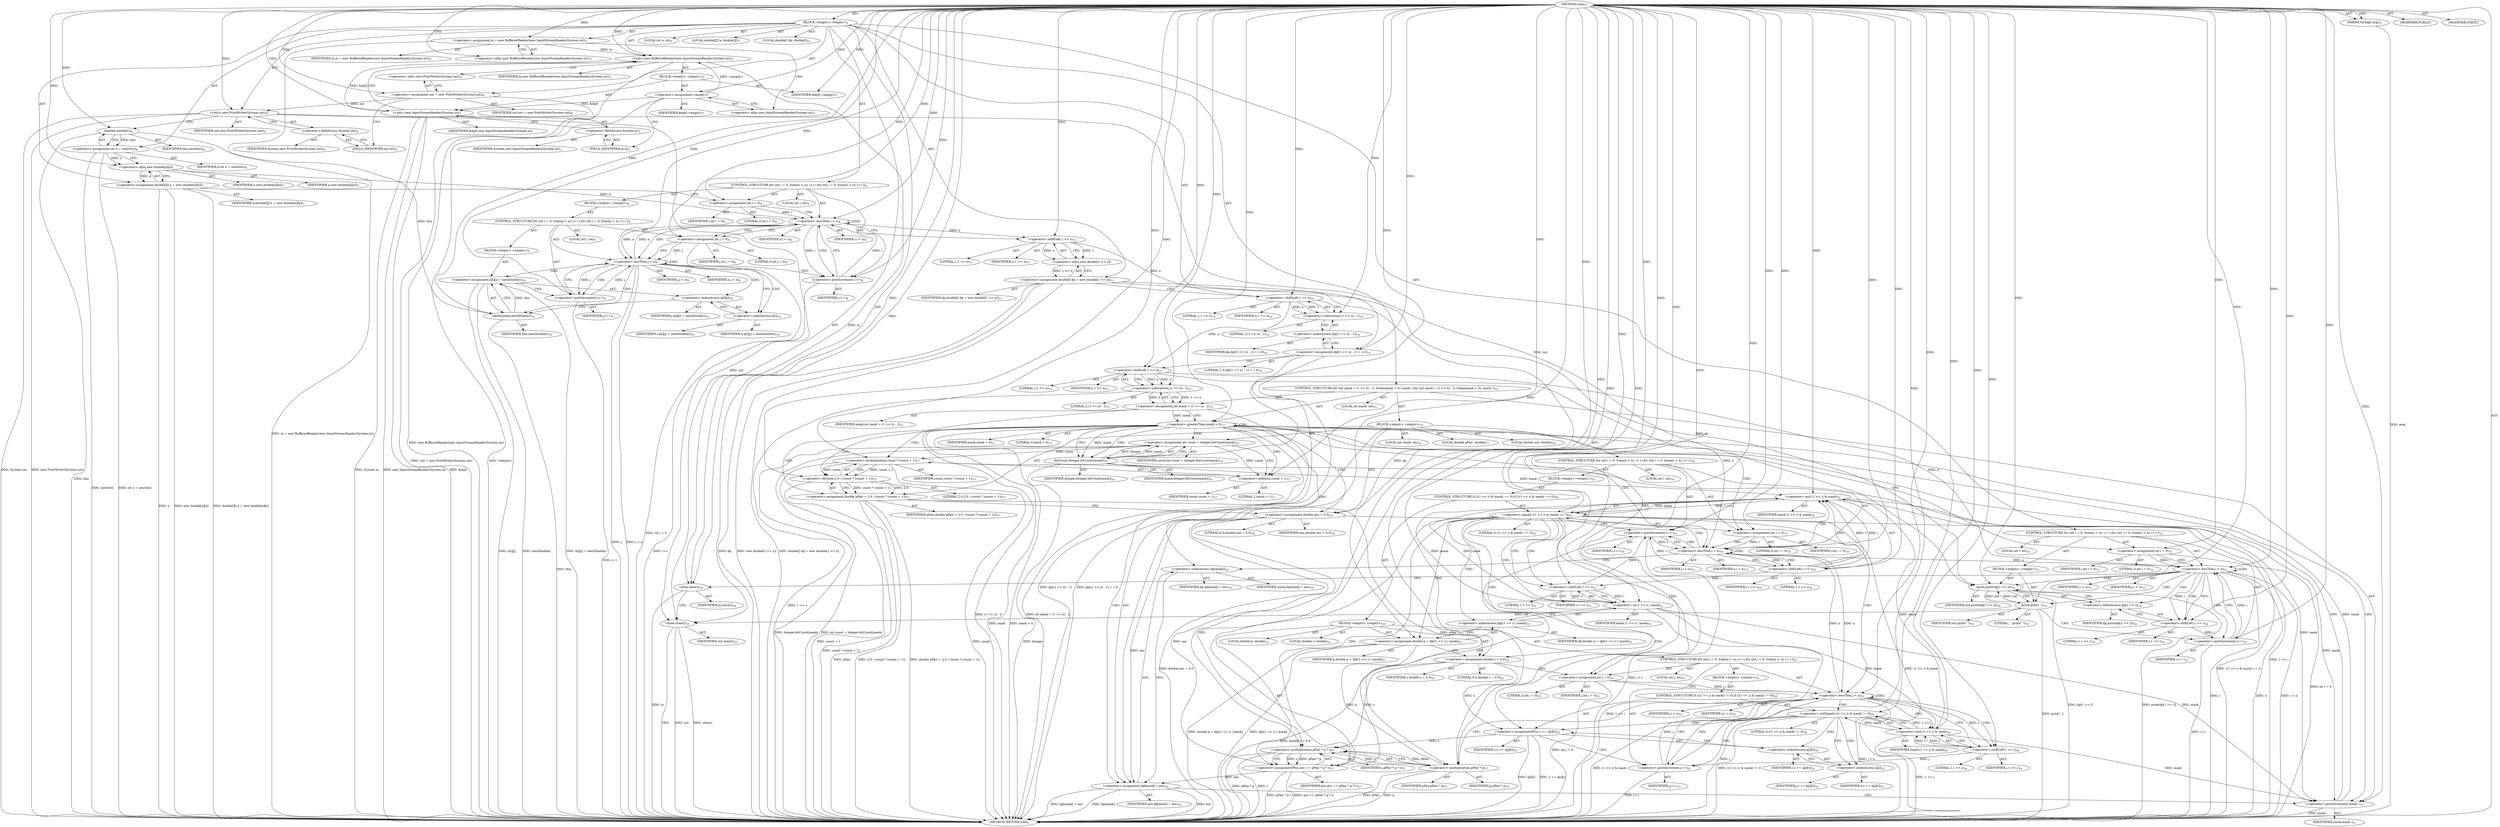 digraph "main" {  
"17" [label = <(METHOD,main)<SUB>1</SUB>> ]
"18" [label = <(PARAM,String[] args)<SUB>1</SUB>> ]
"19" [label = <(BLOCK,&lt;empty&gt;,&lt;empty&gt;)<SUB>1</SUB>> ]
"20" [label = <(&lt;operator&gt;.assignment,in = new BufferedReader(new InputStreamReader(System.in)))<SUB>3</SUB>> ]
"21" [label = <(IDENTIFIER,in,in = new BufferedReader(new InputStreamReader(System.in)))<SUB>3</SUB>> ]
"22" [label = <(&lt;operator&gt;.alloc,new BufferedReader(new InputStreamReader(System.in)))<SUB>3</SUB>> ]
"23" [label = <(&lt;init&gt;,new BufferedReader(new InputStreamReader(System.in)))<SUB>3</SUB>> ]
"24" [label = <(IDENTIFIER,in,new BufferedReader(new InputStreamReader(System.in)))<SUB>3</SUB>> ]
"25" [label = <(BLOCK,&lt;empty&gt;,&lt;empty&gt;)<SUB>3</SUB>> ]
"26" [label = <(&lt;operator&gt;.assignment,&lt;empty&gt;)> ]
"27" [label = <(IDENTIFIER,$obj0,&lt;empty&gt;)> ]
"28" [label = <(&lt;operator&gt;.alloc,new InputStreamReader(System.in))<SUB>3</SUB>> ]
"29" [label = <(&lt;init&gt;,new InputStreamReader(System.in))<SUB>3</SUB>> ]
"30" [label = <(IDENTIFIER,$obj0,new InputStreamReader(System.in))> ]
"31" [label = <(&lt;operator&gt;.fieldAccess,System.in)<SUB>3</SUB>> ]
"32" [label = <(IDENTIFIER,System,new InputStreamReader(System.in))<SUB>3</SUB>> ]
"33" [label = <(FIELD_IDENTIFIER,in,in)<SUB>3</SUB>> ]
"34" [label = <(IDENTIFIER,$obj0,&lt;empty&gt;)> ]
"35" [label = <(&lt;operator&gt;.assignment,out = new PrintWriter(System.out))<SUB>4</SUB>> ]
"36" [label = <(IDENTIFIER,out,out = new PrintWriter(System.out))<SUB>4</SUB>> ]
"37" [label = <(&lt;operator&gt;.alloc,new PrintWriter(System.out))<SUB>4</SUB>> ]
"38" [label = <(&lt;init&gt;,new PrintWriter(System.out))<SUB>4</SUB>> ]
"39" [label = <(IDENTIFIER,out,new PrintWriter(System.out))<SUB>4</SUB>> ]
"40" [label = <(&lt;operator&gt;.fieldAccess,System.out)<SUB>4</SUB>> ]
"41" [label = <(IDENTIFIER,System,new PrintWriter(System.out))<SUB>4</SUB>> ]
"42" [label = <(FIELD_IDENTIFIER,out,out)<SUB>4</SUB>> ]
"43" [label = <(LOCAL,int n: int)<SUB>6</SUB>> ]
"44" [label = <(&lt;operator&gt;.assignment,int n = nextInt())<SUB>6</SUB>> ]
"45" [label = <(IDENTIFIER,n,int n = nextInt())<SUB>6</SUB>> ]
"46" [label = <(nextInt,nextInt())<SUB>6</SUB>> ]
"47" [label = <(IDENTIFIER,this,nextInt())<SUB>6</SUB>> ]
"48" [label = <(LOCAL,double[][] a: double[][])<SUB>7</SUB>> ]
"49" [label = <(&lt;operator&gt;.assignment,double[][] a = new double[n][n])<SUB>7</SUB>> ]
"50" [label = <(IDENTIFIER,a,double[][] a = new double[n][n])<SUB>7</SUB>> ]
"51" [label = <(&lt;operator&gt;.alloc,new double[n][n])> ]
"52" [label = <(IDENTIFIER,n,new double[n][n])<SUB>7</SUB>> ]
"53" [label = <(IDENTIFIER,n,new double[n][n])<SUB>7</SUB>> ]
"54" [label = <(CONTROL_STRUCTURE,for (int i = 0; Some(i &lt; n); i++),for (int i = 0; Some(i &lt; n); i++))<SUB>8</SUB>> ]
"55" [label = <(LOCAL,int i: int)<SUB>8</SUB>> ]
"56" [label = <(&lt;operator&gt;.assignment,int i = 0)<SUB>8</SUB>> ]
"57" [label = <(IDENTIFIER,i,int i = 0)<SUB>8</SUB>> ]
"58" [label = <(LITERAL,0,int i = 0)<SUB>8</SUB>> ]
"59" [label = <(&lt;operator&gt;.lessThan,i &lt; n)<SUB>8</SUB>> ]
"60" [label = <(IDENTIFIER,i,i &lt; n)<SUB>8</SUB>> ]
"61" [label = <(IDENTIFIER,n,i &lt; n)<SUB>8</SUB>> ]
"62" [label = <(&lt;operator&gt;.postIncrement,i++)<SUB>8</SUB>> ]
"63" [label = <(IDENTIFIER,i,i++)<SUB>8</SUB>> ]
"64" [label = <(BLOCK,&lt;empty&gt;,&lt;empty&gt;)<SUB>8</SUB>> ]
"65" [label = <(CONTROL_STRUCTURE,for (int j = 0; Some(j &lt; n); j++),for (int j = 0; Some(j &lt; n); j++))<SUB>9</SUB>> ]
"66" [label = <(LOCAL,int j: int)<SUB>9</SUB>> ]
"67" [label = <(&lt;operator&gt;.assignment,int j = 0)<SUB>9</SUB>> ]
"68" [label = <(IDENTIFIER,j,int j = 0)<SUB>9</SUB>> ]
"69" [label = <(LITERAL,0,int j = 0)<SUB>9</SUB>> ]
"70" [label = <(&lt;operator&gt;.lessThan,j &lt; n)<SUB>9</SUB>> ]
"71" [label = <(IDENTIFIER,j,j &lt; n)<SUB>9</SUB>> ]
"72" [label = <(IDENTIFIER,n,j &lt; n)<SUB>9</SUB>> ]
"73" [label = <(&lt;operator&gt;.postIncrement,j++)<SUB>9</SUB>> ]
"74" [label = <(IDENTIFIER,j,j++)<SUB>9</SUB>> ]
"75" [label = <(BLOCK,&lt;empty&gt;,&lt;empty&gt;)<SUB>9</SUB>> ]
"76" [label = <(&lt;operator&gt;.assignment,a[i][j] = nextDouble())<SUB>10</SUB>> ]
"77" [label = <(&lt;operator&gt;.indexAccess,a[i][j])<SUB>10</SUB>> ]
"78" [label = <(&lt;operator&gt;.indexAccess,a[i])<SUB>10</SUB>> ]
"79" [label = <(IDENTIFIER,a,a[i][j] = nextDouble())<SUB>10</SUB>> ]
"80" [label = <(IDENTIFIER,i,a[i][j] = nextDouble())<SUB>10</SUB>> ]
"81" [label = <(IDENTIFIER,j,a[i][j] = nextDouble())<SUB>10</SUB>> ]
"82" [label = <(nextDouble,nextDouble())<SUB>10</SUB>> ]
"83" [label = <(IDENTIFIER,this,nextDouble())<SUB>10</SUB>> ]
"84" [label = <(LOCAL,double[] dp: double[])<SUB>13</SUB>> ]
"85" [label = <(&lt;operator&gt;.assignment,double[] dp = new double[1 &lt;&lt; n])<SUB>13</SUB>> ]
"86" [label = <(IDENTIFIER,dp,double[] dp = new double[1 &lt;&lt; n])<SUB>13</SUB>> ]
"87" [label = <(&lt;operator&gt;.alloc,new double[1 &lt;&lt; n])> ]
"88" [label = <(&lt;operator&gt;.shiftLeft,1 &lt;&lt; n)<SUB>13</SUB>> ]
"89" [label = <(LITERAL,1,1 &lt;&lt; n)<SUB>13</SUB>> ]
"90" [label = <(IDENTIFIER,n,1 &lt;&lt; n)<SUB>13</SUB>> ]
"91" [label = <(&lt;operator&gt;.assignment,dp[(1 &lt;&lt; n) - 1] = 1.0)<SUB>14</SUB>> ]
"92" [label = <(&lt;operator&gt;.indexAccess,dp[(1 &lt;&lt; n) - 1])<SUB>14</SUB>> ]
"93" [label = <(IDENTIFIER,dp,dp[(1 &lt;&lt; n) - 1] = 1.0)<SUB>14</SUB>> ]
"94" [label = <(&lt;operator&gt;.subtraction,(1 &lt;&lt; n) - 1)<SUB>14</SUB>> ]
"95" [label = <(&lt;operator&gt;.shiftLeft,1 &lt;&lt; n)<SUB>14</SUB>> ]
"96" [label = <(LITERAL,1,1 &lt;&lt; n)<SUB>14</SUB>> ]
"97" [label = <(IDENTIFIER,n,1 &lt;&lt; n)<SUB>14</SUB>> ]
"98" [label = <(LITERAL,1,(1 &lt;&lt; n) - 1)<SUB>14</SUB>> ]
"99" [label = <(LITERAL,1.0,dp[(1 &lt;&lt; n) - 1] = 1.0)<SUB>14</SUB>> ]
"100" [label = <(CONTROL_STRUCTURE,for (int mask = (1 &lt;&lt; n) - 2; Some(mask &gt; 0); mask--),for (int mask = (1 &lt;&lt; n) - 2; Some(mask &gt; 0); mask--))<SUB>15</SUB>> ]
"101" [label = <(LOCAL,int mask: int)<SUB>15</SUB>> ]
"102" [label = <(&lt;operator&gt;.assignment,int mask = (1 &lt;&lt; n) - 2)<SUB>15</SUB>> ]
"103" [label = <(IDENTIFIER,mask,int mask = (1 &lt;&lt; n) - 2)<SUB>15</SUB>> ]
"104" [label = <(&lt;operator&gt;.subtraction,(1 &lt;&lt; n) - 2)<SUB>15</SUB>> ]
"105" [label = <(&lt;operator&gt;.shiftLeft,1 &lt;&lt; n)<SUB>15</SUB>> ]
"106" [label = <(LITERAL,1,1 &lt;&lt; n)<SUB>15</SUB>> ]
"107" [label = <(IDENTIFIER,n,1 &lt;&lt; n)<SUB>15</SUB>> ]
"108" [label = <(LITERAL,2,(1 &lt;&lt; n) - 2)<SUB>15</SUB>> ]
"109" [label = <(&lt;operator&gt;.greaterThan,mask &gt; 0)<SUB>15</SUB>> ]
"110" [label = <(IDENTIFIER,mask,mask &gt; 0)<SUB>15</SUB>> ]
"111" [label = <(LITERAL,0,mask &gt; 0)<SUB>15</SUB>> ]
"112" [label = <(&lt;operator&gt;.postDecrement,mask--)<SUB>15</SUB>> ]
"113" [label = <(IDENTIFIER,mask,mask--)<SUB>15</SUB>> ]
"114" [label = <(BLOCK,&lt;empty&gt;,&lt;empty&gt;)<SUB>15</SUB>> ]
"115" [label = <(LOCAL,int count: int)<SUB>16</SUB>> ]
"116" [label = <(&lt;operator&gt;.assignment,int count = Integer.bitCount(mask))<SUB>16</SUB>> ]
"117" [label = <(IDENTIFIER,count,int count = Integer.bitCount(mask))<SUB>16</SUB>> ]
"118" [label = <(bitCount,Integer.bitCount(mask))<SUB>16</SUB>> ]
"119" [label = <(IDENTIFIER,Integer,Integer.bitCount(mask))<SUB>16</SUB>> ]
"120" [label = <(IDENTIFIER,mask,Integer.bitCount(mask))<SUB>16</SUB>> ]
"121" [label = <(LOCAL,double pPair: double)<SUB>17</SUB>> ]
"122" [label = <(&lt;operator&gt;.assignment,double pPair = 2.0 / (count * (count + 1)))<SUB>17</SUB>> ]
"123" [label = <(IDENTIFIER,pPair,double pPair = 2.0 / (count * (count + 1)))<SUB>17</SUB>> ]
"124" [label = <(&lt;operator&gt;.division,2.0 / (count * (count + 1)))<SUB>17</SUB>> ]
"125" [label = <(LITERAL,2.0,2.0 / (count * (count + 1)))<SUB>17</SUB>> ]
"126" [label = <(&lt;operator&gt;.multiplication,count * (count + 1))<SUB>17</SUB>> ]
"127" [label = <(IDENTIFIER,count,count * (count + 1))<SUB>17</SUB>> ]
"128" [label = <(&lt;operator&gt;.addition,count + 1)<SUB>17</SUB>> ]
"129" [label = <(IDENTIFIER,count,count + 1)<SUB>17</SUB>> ]
"130" [label = <(LITERAL,1,count + 1)<SUB>17</SUB>> ]
"131" [label = <(LOCAL,double ans: double)<SUB>18</SUB>> ]
"132" [label = <(&lt;operator&gt;.assignment,double ans = 0.0)<SUB>18</SUB>> ]
"133" [label = <(IDENTIFIER,ans,double ans = 0.0)<SUB>18</SUB>> ]
"134" [label = <(LITERAL,0.0,double ans = 0.0)<SUB>18</SUB>> ]
"135" [label = <(CONTROL_STRUCTURE,for (int i = 0; Some(i &lt; n); i++),for (int i = 0; Some(i &lt; n); i++))<SUB>19</SUB>> ]
"136" [label = <(LOCAL,int i: int)<SUB>19</SUB>> ]
"137" [label = <(&lt;operator&gt;.assignment,int i = 0)<SUB>19</SUB>> ]
"138" [label = <(IDENTIFIER,i,int i = 0)<SUB>19</SUB>> ]
"139" [label = <(LITERAL,0,int i = 0)<SUB>19</SUB>> ]
"140" [label = <(&lt;operator&gt;.lessThan,i &lt; n)<SUB>19</SUB>> ]
"141" [label = <(IDENTIFIER,i,i &lt; n)<SUB>19</SUB>> ]
"142" [label = <(IDENTIFIER,n,i &lt; n)<SUB>19</SUB>> ]
"143" [label = <(&lt;operator&gt;.postIncrement,i++)<SUB>19</SUB>> ]
"144" [label = <(IDENTIFIER,i,i++)<SUB>19</SUB>> ]
"145" [label = <(BLOCK,&lt;empty&gt;,&lt;empty&gt;)<SUB>19</SUB>> ]
"146" [label = <(CONTROL_STRUCTURE,if (((1 &lt;&lt; i) &amp; mask) == 0),if (((1 &lt;&lt; i) &amp; mask) == 0))<SUB>20</SUB>> ]
"147" [label = <(&lt;operator&gt;.equals,((1 &lt;&lt; i) &amp; mask) == 0)<SUB>20</SUB>> ]
"148" [label = <(&lt;operator&gt;.and,(1 &lt;&lt; i) &amp; mask)<SUB>20</SUB>> ]
"149" [label = <(&lt;operator&gt;.shiftLeft,1 &lt;&lt; i)<SUB>20</SUB>> ]
"150" [label = <(LITERAL,1,1 &lt;&lt; i)<SUB>20</SUB>> ]
"151" [label = <(IDENTIFIER,i,1 &lt;&lt; i)<SUB>20</SUB>> ]
"152" [label = <(IDENTIFIER,mask,(1 &lt;&lt; i) &amp; mask)<SUB>20</SUB>> ]
"153" [label = <(LITERAL,0,((1 &lt;&lt; i) &amp; mask) == 0)<SUB>20</SUB>> ]
"154" [label = <(BLOCK,&lt;empty&gt;,&lt;empty&gt;)<SUB>20</SUB>> ]
"155" [label = <(LOCAL,double p: double)<SUB>21</SUB>> ]
"156" [label = <(&lt;operator&gt;.assignment,double p = dp[(1 &lt;&lt; i) | mask])<SUB>21</SUB>> ]
"157" [label = <(IDENTIFIER,p,double p = dp[(1 &lt;&lt; i) | mask])<SUB>21</SUB>> ]
"158" [label = <(&lt;operator&gt;.indexAccess,dp[(1 &lt;&lt; i) | mask])<SUB>21</SUB>> ]
"159" [label = <(IDENTIFIER,dp,double p = dp[(1 &lt;&lt; i) | mask])<SUB>21</SUB>> ]
"160" [label = <(&lt;operator&gt;.or,(1 &lt;&lt; i) | mask)<SUB>21</SUB>> ]
"161" [label = <(&lt;operator&gt;.shiftLeft,1 &lt;&lt; i)<SUB>21</SUB>> ]
"162" [label = <(LITERAL,1,1 &lt;&lt; i)<SUB>21</SUB>> ]
"163" [label = <(IDENTIFIER,i,1 &lt;&lt; i)<SUB>21</SUB>> ]
"164" [label = <(IDENTIFIER,mask,(1 &lt;&lt; i) | mask)<SUB>21</SUB>> ]
"165" [label = <(LOCAL,double s: double)<SUB>22</SUB>> ]
"166" [label = <(&lt;operator&gt;.assignment,double s = 0.0)<SUB>22</SUB>> ]
"167" [label = <(IDENTIFIER,s,double s = 0.0)<SUB>22</SUB>> ]
"168" [label = <(LITERAL,0.0,double s = 0.0)<SUB>22</SUB>> ]
"169" [label = <(CONTROL_STRUCTURE,for (int j = 0; Some(j &lt; n); j++),for (int j = 0; Some(j &lt; n); j++))<SUB>23</SUB>> ]
"170" [label = <(LOCAL,int j: int)<SUB>23</SUB>> ]
"171" [label = <(&lt;operator&gt;.assignment,int j = 0)<SUB>23</SUB>> ]
"172" [label = <(IDENTIFIER,j,int j = 0)<SUB>23</SUB>> ]
"173" [label = <(LITERAL,0,int j = 0)<SUB>23</SUB>> ]
"174" [label = <(&lt;operator&gt;.lessThan,j &lt; n)<SUB>23</SUB>> ]
"175" [label = <(IDENTIFIER,j,j &lt; n)<SUB>23</SUB>> ]
"176" [label = <(IDENTIFIER,n,j &lt; n)<SUB>23</SUB>> ]
"177" [label = <(&lt;operator&gt;.postIncrement,j++)<SUB>23</SUB>> ]
"178" [label = <(IDENTIFIER,j,j++)<SUB>23</SUB>> ]
"179" [label = <(BLOCK,&lt;empty&gt;,&lt;empty&gt;)<SUB>23</SUB>> ]
"180" [label = <(CONTROL_STRUCTURE,if (((1 &lt;&lt; j) &amp; mask) != 0),if (((1 &lt;&lt; j) &amp; mask) != 0))<SUB>24</SUB>> ]
"181" [label = <(&lt;operator&gt;.notEquals,((1 &lt;&lt; j) &amp; mask) != 0)<SUB>24</SUB>> ]
"182" [label = <(&lt;operator&gt;.and,(1 &lt;&lt; j) &amp; mask)<SUB>24</SUB>> ]
"183" [label = <(&lt;operator&gt;.shiftLeft,1 &lt;&lt; j)<SUB>24</SUB>> ]
"184" [label = <(LITERAL,1,1 &lt;&lt; j)<SUB>24</SUB>> ]
"185" [label = <(IDENTIFIER,j,1 &lt;&lt; j)<SUB>24</SUB>> ]
"186" [label = <(IDENTIFIER,mask,(1 &lt;&lt; j) &amp; mask)<SUB>24</SUB>> ]
"187" [label = <(LITERAL,0,((1 &lt;&lt; j) &amp; mask) != 0)<SUB>24</SUB>> ]
"188" [label = <(&lt;operator&gt;.assignmentPlus,s += a[j][i])<SUB>25</SUB>> ]
"189" [label = <(IDENTIFIER,s,s += a[j][i])<SUB>25</SUB>> ]
"190" [label = <(&lt;operator&gt;.indexAccess,a[j][i])<SUB>25</SUB>> ]
"191" [label = <(&lt;operator&gt;.indexAccess,a[j])<SUB>25</SUB>> ]
"192" [label = <(IDENTIFIER,a,s += a[j][i])<SUB>25</SUB>> ]
"193" [label = <(IDENTIFIER,j,s += a[j][i])<SUB>25</SUB>> ]
"194" [label = <(IDENTIFIER,i,s += a[j][i])<SUB>25</SUB>> ]
"195" [label = <(&lt;operator&gt;.assignmentPlus,ans += pPair * p * s)<SUB>27</SUB>> ]
"196" [label = <(IDENTIFIER,ans,ans += pPair * p * s)<SUB>27</SUB>> ]
"197" [label = <(&lt;operator&gt;.multiplication,pPair * p * s)<SUB>27</SUB>> ]
"198" [label = <(&lt;operator&gt;.multiplication,pPair * p)<SUB>27</SUB>> ]
"199" [label = <(IDENTIFIER,pPair,pPair * p)<SUB>27</SUB>> ]
"200" [label = <(IDENTIFIER,p,pPair * p)<SUB>27</SUB>> ]
"201" [label = <(IDENTIFIER,s,pPair * p * s)<SUB>27</SUB>> ]
"202" [label = <(&lt;operator&gt;.assignment,dp[mask] = ans)<SUB>30</SUB>> ]
"203" [label = <(&lt;operator&gt;.indexAccess,dp[mask])<SUB>30</SUB>> ]
"204" [label = <(IDENTIFIER,dp,dp[mask] = ans)<SUB>30</SUB>> ]
"205" [label = <(IDENTIFIER,mask,dp[mask] = ans)<SUB>30</SUB>> ]
"206" [label = <(IDENTIFIER,ans,dp[mask] = ans)<SUB>30</SUB>> ]
"207" [label = <(CONTROL_STRUCTURE,for (int i = 0; Some(i &lt; n); i++),for (int i = 0; Some(i &lt; n); i++))<SUB>33</SUB>> ]
"208" [label = <(LOCAL,int i: int)<SUB>33</SUB>> ]
"209" [label = <(&lt;operator&gt;.assignment,int i = 0)<SUB>33</SUB>> ]
"210" [label = <(IDENTIFIER,i,int i = 0)<SUB>33</SUB>> ]
"211" [label = <(LITERAL,0,int i = 0)<SUB>33</SUB>> ]
"212" [label = <(&lt;operator&gt;.lessThan,i &lt; n)<SUB>33</SUB>> ]
"213" [label = <(IDENTIFIER,i,i &lt; n)<SUB>33</SUB>> ]
"214" [label = <(IDENTIFIER,n,i &lt; n)<SUB>33</SUB>> ]
"215" [label = <(&lt;operator&gt;.postIncrement,i++)<SUB>33</SUB>> ]
"216" [label = <(IDENTIFIER,i,i++)<SUB>33</SUB>> ]
"217" [label = <(BLOCK,&lt;empty&gt;,&lt;empty&gt;)<SUB>33</SUB>> ]
"218" [label = <(print,print(dp[1 &lt;&lt; i]))<SUB>34</SUB>> ]
"219" [label = <(IDENTIFIER,out,print(dp[1 &lt;&lt; i]))<SUB>34</SUB>> ]
"220" [label = <(&lt;operator&gt;.indexAccess,dp[1 &lt;&lt; i])<SUB>34</SUB>> ]
"221" [label = <(IDENTIFIER,dp,print(dp[1 &lt;&lt; i]))<SUB>34</SUB>> ]
"222" [label = <(&lt;operator&gt;.shiftLeft,1 &lt;&lt; i)<SUB>34</SUB>> ]
"223" [label = <(LITERAL,1,1 &lt;&lt; i)<SUB>34</SUB>> ]
"224" [label = <(IDENTIFIER,i,1 &lt;&lt; i)<SUB>34</SUB>> ]
"225" [label = <(print,print(' '))<SUB>35</SUB>> ]
"226" [label = <(IDENTIFIER,out,print(' '))<SUB>35</SUB>> ]
"227" [label = <(LITERAL,' ',print(' '))<SUB>35</SUB>> ]
"228" [label = <(close,close())<SUB>38</SUB>> ]
"229" [label = <(IDENTIFIER,in,close())<SUB>38</SUB>> ]
"230" [label = <(close,close())<SUB>39</SUB>> ]
"231" [label = <(IDENTIFIER,out,close())<SUB>39</SUB>> ]
"232" [label = <(MODIFIER,PUBLIC)> ]
"233" [label = <(MODIFIER,STATIC)> ]
"234" [label = <(METHOD_RETURN,void)<SUB>1</SUB>> ]
  "17" -> "18"  [ label = "AST: "] 
  "17" -> "19"  [ label = "AST: "] 
  "17" -> "232"  [ label = "AST: "] 
  "17" -> "233"  [ label = "AST: "] 
  "17" -> "234"  [ label = "AST: "] 
  "19" -> "20"  [ label = "AST: "] 
  "19" -> "23"  [ label = "AST: "] 
  "19" -> "35"  [ label = "AST: "] 
  "19" -> "38"  [ label = "AST: "] 
  "19" -> "43"  [ label = "AST: "] 
  "19" -> "44"  [ label = "AST: "] 
  "19" -> "48"  [ label = "AST: "] 
  "19" -> "49"  [ label = "AST: "] 
  "19" -> "54"  [ label = "AST: "] 
  "19" -> "84"  [ label = "AST: "] 
  "19" -> "85"  [ label = "AST: "] 
  "19" -> "91"  [ label = "AST: "] 
  "19" -> "100"  [ label = "AST: "] 
  "19" -> "207"  [ label = "AST: "] 
  "19" -> "228"  [ label = "AST: "] 
  "19" -> "230"  [ label = "AST: "] 
  "20" -> "21"  [ label = "AST: "] 
  "20" -> "22"  [ label = "AST: "] 
  "23" -> "24"  [ label = "AST: "] 
  "23" -> "25"  [ label = "AST: "] 
  "25" -> "26"  [ label = "AST: "] 
  "25" -> "29"  [ label = "AST: "] 
  "25" -> "34"  [ label = "AST: "] 
  "26" -> "27"  [ label = "AST: "] 
  "26" -> "28"  [ label = "AST: "] 
  "29" -> "30"  [ label = "AST: "] 
  "29" -> "31"  [ label = "AST: "] 
  "31" -> "32"  [ label = "AST: "] 
  "31" -> "33"  [ label = "AST: "] 
  "35" -> "36"  [ label = "AST: "] 
  "35" -> "37"  [ label = "AST: "] 
  "38" -> "39"  [ label = "AST: "] 
  "38" -> "40"  [ label = "AST: "] 
  "40" -> "41"  [ label = "AST: "] 
  "40" -> "42"  [ label = "AST: "] 
  "44" -> "45"  [ label = "AST: "] 
  "44" -> "46"  [ label = "AST: "] 
  "46" -> "47"  [ label = "AST: "] 
  "49" -> "50"  [ label = "AST: "] 
  "49" -> "51"  [ label = "AST: "] 
  "51" -> "52"  [ label = "AST: "] 
  "51" -> "53"  [ label = "AST: "] 
  "54" -> "55"  [ label = "AST: "] 
  "54" -> "56"  [ label = "AST: "] 
  "54" -> "59"  [ label = "AST: "] 
  "54" -> "62"  [ label = "AST: "] 
  "54" -> "64"  [ label = "AST: "] 
  "56" -> "57"  [ label = "AST: "] 
  "56" -> "58"  [ label = "AST: "] 
  "59" -> "60"  [ label = "AST: "] 
  "59" -> "61"  [ label = "AST: "] 
  "62" -> "63"  [ label = "AST: "] 
  "64" -> "65"  [ label = "AST: "] 
  "65" -> "66"  [ label = "AST: "] 
  "65" -> "67"  [ label = "AST: "] 
  "65" -> "70"  [ label = "AST: "] 
  "65" -> "73"  [ label = "AST: "] 
  "65" -> "75"  [ label = "AST: "] 
  "67" -> "68"  [ label = "AST: "] 
  "67" -> "69"  [ label = "AST: "] 
  "70" -> "71"  [ label = "AST: "] 
  "70" -> "72"  [ label = "AST: "] 
  "73" -> "74"  [ label = "AST: "] 
  "75" -> "76"  [ label = "AST: "] 
  "76" -> "77"  [ label = "AST: "] 
  "76" -> "82"  [ label = "AST: "] 
  "77" -> "78"  [ label = "AST: "] 
  "77" -> "81"  [ label = "AST: "] 
  "78" -> "79"  [ label = "AST: "] 
  "78" -> "80"  [ label = "AST: "] 
  "82" -> "83"  [ label = "AST: "] 
  "85" -> "86"  [ label = "AST: "] 
  "85" -> "87"  [ label = "AST: "] 
  "87" -> "88"  [ label = "AST: "] 
  "88" -> "89"  [ label = "AST: "] 
  "88" -> "90"  [ label = "AST: "] 
  "91" -> "92"  [ label = "AST: "] 
  "91" -> "99"  [ label = "AST: "] 
  "92" -> "93"  [ label = "AST: "] 
  "92" -> "94"  [ label = "AST: "] 
  "94" -> "95"  [ label = "AST: "] 
  "94" -> "98"  [ label = "AST: "] 
  "95" -> "96"  [ label = "AST: "] 
  "95" -> "97"  [ label = "AST: "] 
  "100" -> "101"  [ label = "AST: "] 
  "100" -> "102"  [ label = "AST: "] 
  "100" -> "109"  [ label = "AST: "] 
  "100" -> "112"  [ label = "AST: "] 
  "100" -> "114"  [ label = "AST: "] 
  "102" -> "103"  [ label = "AST: "] 
  "102" -> "104"  [ label = "AST: "] 
  "104" -> "105"  [ label = "AST: "] 
  "104" -> "108"  [ label = "AST: "] 
  "105" -> "106"  [ label = "AST: "] 
  "105" -> "107"  [ label = "AST: "] 
  "109" -> "110"  [ label = "AST: "] 
  "109" -> "111"  [ label = "AST: "] 
  "112" -> "113"  [ label = "AST: "] 
  "114" -> "115"  [ label = "AST: "] 
  "114" -> "116"  [ label = "AST: "] 
  "114" -> "121"  [ label = "AST: "] 
  "114" -> "122"  [ label = "AST: "] 
  "114" -> "131"  [ label = "AST: "] 
  "114" -> "132"  [ label = "AST: "] 
  "114" -> "135"  [ label = "AST: "] 
  "114" -> "202"  [ label = "AST: "] 
  "116" -> "117"  [ label = "AST: "] 
  "116" -> "118"  [ label = "AST: "] 
  "118" -> "119"  [ label = "AST: "] 
  "118" -> "120"  [ label = "AST: "] 
  "122" -> "123"  [ label = "AST: "] 
  "122" -> "124"  [ label = "AST: "] 
  "124" -> "125"  [ label = "AST: "] 
  "124" -> "126"  [ label = "AST: "] 
  "126" -> "127"  [ label = "AST: "] 
  "126" -> "128"  [ label = "AST: "] 
  "128" -> "129"  [ label = "AST: "] 
  "128" -> "130"  [ label = "AST: "] 
  "132" -> "133"  [ label = "AST: "] 
  "132" -> "134"  [ label = "AST: "] 
  "135" -> "136"  [ label = "AST: "] 
  "135" -> "137"  [ label = "AST: "] 
  "135" -> "140"  [ label = "AST: "] 
  "135" -> "143"  [ label = "AST: "] 
  "135" -> "145"  [ label = "AST: "] 
  "137" -> "138"  [ label = "AST: "] 
  "137" -> "139"  [ label = "AST: "] 
  "140" -> "141"  [ label = "AST: "] 
  "140" -> "142"  [ label = "AST: "] 
  "143" -> "144"  [ label = "AST: "] 
  "145" -> "146"  [ label = "AST: "] 
  "146" -> "147"  [ label = "AST: "] 
  "146" -> "154"  [ label = "AST: "] 
  "147" -> "148"  [ label = "AST: "] 
  "147" -> "153"  [ label = "AST: "] 
  "148" -> "149"  [ label = "AST: "] 
  "148" -> "152"  [ label = "AST: "] 
  "149" -> "150"  [ label = "AST: "] 
  "149" -> "151"  [ label = "AST: "] 
  "154" -> "155"  [ label = "AST: "] 
  "154" -> "156"  [ label = "AST: "] 
  "154" -> "165"  [ label = "AST: "] 
  "154" -> "166"  [ label = "AST: "] 
  "154" -> "169"  [ label = "AST: "] 
  "154" -> "195"  [ label = "AST: "] 
  "156" -> "157"  [ label = "AST: "] 
  "156" -> "158"  [ label = "AST: "] 
  "158" -> "159"  [ label = "AST: "] 
  "158" -> "160"  [ label = "AST: "] 
  "160" -> "161"  [ label = "AST: "] 
  "160" -> "164"  [ label = "AST: "] 
  "161" -> "162"  [ label = "AST: "] 
  "161" -> "163"  [ label = "AST: "] 
  "166" -> "167"  [ label = "AST: "] 
  "166" -> "168"  [ label = "AST: "] 
  "169" -> "170"  [ label = "AST: "] 
  "169" -> "171"  [ label = "AST: "] 
  "169" -> "174"  [ label = "AST: "] 
  "169" -> "177"  [ label = "AST: "] 
  "169" -> "179"  [ label = "AST: "] 
  "171" -> "172"  [ label = "AST: "] 
  "171" -> "173"  [ label = "AST: "] 
  "174" -> "175"  [ label = "AST: "] 
  "174" -> "176"  [ label = "AST: "] 
  "177" -> "178"  [ label = "AST: "] 
  "179" -> "180"  [ label = "AST: "] 
  "180" -> "181"  [ label = "AST: "] 
  "180" -> "188"  [ label = "AST: "] 
  "181" -> "182"  [ label = "AST: "] 
  "181" -> "187"  [ label = "AST: "] 
  "182" -> "183"  [ label = "AST: "] 
  "182" -> "186"  [ label = "AST: "] 
  "183" -> "184"  [ label = "AST: "] 
  "183" -> "185"  [ label = "AST: "] 
  "188" -> "189"  [ label = "AST: "] 
  "188" -> "190"  [ label = "AST: "] 
  "190" -> "191"  [ label = "AST: "] 
  "190" -> "194"  [ label = "AST: "] 
  "191" -> "192"  [ label = "AST: "] 
  "191" -> "193"  [ label = "AST: "] 
  "195" -> "196"  [ label = "AST: "] 
  "195" -> "197"  [ label = "AST: "] 
  "197" -> "198"  [ label = "AST: "] 
  "197" -> "201"  [ label = "AST: "] 
  "198" -> "199"  [ label = "AST: "] 
  "198" -> "200"  [ label = "AST: "] 
  "202" -> "203"  [ label = "AST: "] 
  "202" -> "206"  [ label = "AST: "] 
  "203" -> "204"  [ label = "AST: "] 
  "203" -> "205"  [ label = "AST: "] 
  "207" -> "208"  [ label = "AST: "] 
  "207" -> "209"  [ label = "AST: "] 
  "207" -> "212"  [ label = "AST: "] 
  "207" -> "215"  [ label = "AST: "] 
  "207" -> "217"  [ label = "AST: "] 
  "209" -> "210"  [ label = "AST: "] 
  "209" -> "211"  [ label = "AST: "] 
  "212" -> "213"  [ label = "AST: "] 
  "212" -> "214"  [ label = "AST: "] 
  "215" -> "216"  [ label = "AST: "] 
  "217" -> "218"  [ label = "AST: "] 
  "217" -> "225"  [ label = "AST: "] 
  "218" -> "219"  [ label = "AST: "] 
  "218" -> "220"  [ label = "AST: "] 
  "220" -> "221"  [ label = "AST: "] 
  "220" -> "222"  [ label = "AST: "] 
  "222" -> "223"  [ label = "AST: "] 
  "222" -> "224"  [ label = "AST: "] 
  "225" -> "226"  [ label = "AST: "] 
  "225" -> "227"  [ label = "AST: "] 
  "228" -> "229"  [ label = "AST: "] 
  "230" -> "231"  [ label = "AST: "] 
  "20" -> "28"  [ label = "CFG: "] 
  "23" -> "37"  [ label = "CFG: "] 
  "35" -> "42"  [ label = "CFG: "] 
  "38" -> "46"  [ label = "CFG: "] 
  "44" -> "51"  [ label = "CFG: "] 
  "49" -> "56"  [ label = "CFG: "] 
  "85" -> "95"  [ label = "CFG: "] 
  "91" -> "105"  [ label = "CFG: "] 
  "228" -> "230"  [ label = "CFG: "] 
  "230" -> "234"  [ label = "CFG: "] 
  "22" -> "20"  [ label = "CFG: "] 
  "37" -> "35"  [ label = "CFG: "] 
  "40" -> "38"  [ label = "CFG: "] 
  "46" -> "44"  [ label = "CFG: "] 
  "51" -> "49"  [ label = "CFG: "] 
  "56" -> "59"  [ label = "CFG: "] 
  "59" -> "67"  [ label = "CFG: "] 
  "59" -> "88"  [ label = "CFG: "] 
  "62" -> "59"  [ label = "CFG: "] 
  "87" -> "85"  [ label = "CFG: "] 
  "92" -> "91"  [ label = "CFG: "] 
  "102" -> "109"  [ label = "CFG: "] 
  "109" -> "118"  [ label = "CFG: "] 
  "109" -> "209"  [ label = "CFG: "] 
  "112" -> "109"  [ label = "CFG: "] 
  "209" -> "212"  [ label = "CFG: "] 
  "212" -> "222"  [ label = "CFG: "] 
  "212" -> "228"  [ label = "CFG: "] 
  "215" -> "212"  [ label = "CFG: "] 
  "26" -> "33"  [ label = "CFG: "] 
  "29" -> "23"  [ label = "CFG: "] 
  "42" -> "40"  [ label = "CFG: "] 
  "88" -> "87"  [ label = "CFG: "] 
  "94" -> "92"  [ label = "CFG: "] 
  "104" -> "102"  [ label = "CFG: "] 
  "116" -> "128"  [ label = "CFG: "] 
  "122" -> "132"  [ label = "CFG: "] 
  "132" -> "137"  [ label = "CFG: "] 
  "202" -> "112"  [ label = "CFG: "] 
  "218" -> "225"  [ label = "CFG: "] 
  "225" -> "215"  [ label = "CFG: "] 
  "28" -> "26"  [ label = "CFG: "] 
  "31" -> "29"  [ label = "CFG: "] 
  "67" -> "70"  [ label = "CFG: "] 
  "70" -> "78"  [ label = "CFG: "] 
  "70" -> "62"  [ label = "CFG: "] 
  "73" -> "70"  [ label = "CFG: "] 
  "95" -> "94"  [ label = "CFG: "] 
  "105" -> "104"  [ label = "CFG: "] 
  "118" -> "116"  [ label = "CFG: "] 
  "124" -> "122"  [ label = "CFG: "] 
  "137" -> "140"  [ label = "CFG: "] 
  "140" -> "149"  [ label = "CFG: "] 
  "140" -> "203"  [ label = "CFG: "] 
  "143" -> "140"  [ label = "CFG: "] 
  "203" -> "202"  [ label = "CFG: "] 
  "220" -> "218"  [ label = "CFG: "] 
  "33" -> "31"  [ label = "CFG: "] 
  "76" -> "73"  [ label = "CFG: "] 
  "126" -> "124"  [ label = "CFG: "] 
  "222" -> "220"  [ label = "CFG: "] 
  "77" -> "82"  [ label = "CFG: "] 
  "82" -> "76"  [ label = "CFG: "] 
  "128" -> "126"  [ label = "CFG: "] 
  "147" -> "161"  [ label = "CFG: "] 
  "147" -> "143"  [ label = "CFG: "] 
  "78" -> "77"  [ label = "CFG: "] 
  "148" -> "147"  [ label = "CFG: "] 
  "156" -> "166"  [ label = "CFG: "] 
  "166" -> "171"  [ label = "CFG: "] 
  "195" -> "143"  [ label = "CFG: "] 
  "149" -> "148"  [ label = "CFG: "] 
  "158" -> "156"  [ label = "CFG: "] 
  "171" -> "174"  [ label = "CFG: "] 
  "174" -> "183"  [ label = "CFG: "] 
  "174" -> "198"  [ label = "CFG: "] 
  "177" -> "174"  [ label = "CFG: "] 
  "197" -> "195"  [ label = "CFG: "] 
  "160" -> "158"  [ label = "CFG: "] 
  "198" -> "197"  [ label = "CFG: "] 
  "161" -> "160"  [ label = "CFG: "] 
  "181" -> "191"  [ label = "CFG: "] 
  "181" -> "177"  [ label = "CFG: "] 
  "188" -> "177"  [ label = "CFG: "] 
  "182" -> "181"  [ label = "CFG: "] 
  "190" -> "188"  [ label = "CFG: "] 
  "183" -> "182"  [ label = "CFG: "] 
  "191" -> "190"  [ label = "CFG: "] 
  "17" -> "22"  [ label = "CFG: "] 
  "18" -> "234"  [ label = "DDG: args"] 
  "20" -> "234"  [ label = "DDG: in = new BufferedReader(new InputStreamReader(System.in))"] 
  "26" -> "234"  [ label = "DDG: &lt;empty&gt;"] 
  "29" -> "234"  [ label = "DDG: $obj0"] 
  "29" -> "234"  [ label = "DDG: System.in"] 
  "29" -> "234"  [ label = "DDG: new InputStreamReader(System.in)"] 
  "23" -> "234"  [ label = "DDG: new BufferedReader(new InputStreamReader(System.in))"] 
  "35" -> "234"  [ label = "DDG: out = new PrintWriter(System.out)"] 
  "38" -> "234"  [ label = "DDG: System.out"] 
  "38" -> "234"  [ label = "DDG: new PrintWriter(System.out)"] 
  "46" -> "234"  [ label = "DDG: this"] 
  "44" -> "234"  [ label = "DDG: nextInt()"] 
  "44" -> "234"  [ label = "DDG: int n = nextInt()"] 
  "49" -> "234"  [ label = "DDG: a"] 
  "49" -> "234"  [ label = "DDG: new double[n][n]"] 
  "49" -> "234"  [ label = "DDG: double[][] a = new double[n][n]"] 
  "85" -> "234"  [ label = "DDG: dp"] 
  "85" -> "234"  [ label = "DDG: new double[1 &lt;&lt; n]"] 
  "85" -> "234"  [ label = "DDG: double[] dp = new double[1 &lt;&lt; n]"] 
  "91" -> "234"  [ label = "DDG: dp[(1 &lt;&lt; n) - 1]"] 
  "91" -> "234"  [ label = "DDG: dp[(1 &lt;&lt; n) - 1] = 1.0"] 
  "104" -> "234"  [ label = "DDG: 1 &lt;&lt; n"] 
  "102" -> "234"  [ label = "DDG: (1 &lt;&lt; n) - 2"] 
  "102" -> "234"  [ label = "DDG: int mask = (1 &lt;&lt; n) - 2"] 
  "109" -> "234"  [ label = "DDG: mask"] 
  "109" -> "234"  [ label = "DDG: mask &gt; 0"] 
  "209" -> "234"  [ label = "DDG: int i = 0"] 
  "212" -> "234"  [ label = "DDG: i"] 
  "212" -> "234"  [ label = "DDG: n"] 
  "212" -> "234"  [ label = "DDG: i &lt; n"] 
  "228" -> "234"  [ label = "DDG: in"] 
  "230" -> "234"  [ label = "DDG: out"] 
  "230" -> "234"  [ label = "DDG: close()"] 
  "218" -> "234"  [ label = "DDG: dp[1 &lt;&lt; i]"] 
  "218" -> "234"  [ label = "DDG: print(dp[1 &lt;&lt; i])"] 
  "225" -> "234"  [ label = "DDG: print(' ')"] 
  "215" -> "234"  [ label = "DDG: i++"] 
  "116" -> "234"  [ label = "DDG: Integer.bitCount(mask)"] 
  "116" -> "234"  [ label = "DDG: int count = Integer.bitCount(mask)"] 
  "122" -> "234"  [ label = "DDG: pPair"] 
  "126" -> "234"  [ label = "DDG: count"] 
  "126" -> "234"  [ label = "DDG: count + 1"] 
  "124" -> "234"  [ label = "DDG: count * (count + 1)"] 
  "122" -> "234"  [ label = "DDG: 2.0 / (count * (count + 1))"] 
  "122" -> "234"  [ label = "DDG: double pPair = 2.0 / (count * (count + 1))"] 
  "132" -> "234"  [ label = "DDG: double ans = 0.0"] 
  "202" -> "234"  [ label = "DDG: dp[mask]"] 
  "202" -> "234"  [ label = "DDG: ans"] 
  "202" -> "234"  [ label = "DDG: dp[mask] = ans"] 
  "112" -> "234"  [ label = "DDG: mask--"] 
  "148" -> "234"  [ label = "DDG: 1 &lt;&lt; i"] 
  "147" -> "234"  [ label = "DDG: (1 &lt;&lt; i) &amp; mask"] 
  "147" -> "234"  [ label = "DDG: ((1 &lt;&lt; i) &amp; mask) == 0"] 
  "160" -> "234"  [ label = "DDG: 1 &lt;&lt; i"] 
  "156" -> "234"  [ label = "DDG: dp[(1 &lt;&lt; i) | mask]"] 
  "156" -> "234"  [ label = "DDG: double p = dp[(1 &lt;&lt; i) | mask]"] 
  "166" -> "234"  [ label = "DDG: double s = 0.0"] 
  "171" -> "234"  [ label = "DDG: int j = 0"] 
  "174" -> "234"  [ label = "DDG: j"] 
  "174" -> "234"  [ label = "DDG: j &lt; n"] 
  "198" -> "234"  [ label = "DDG: pPair"] 
  "198" -> "234"  [ label = "DDG: p"] 
  "197" -> "234"  [ label = "DDG: pPair * p"] 
  "197" -> "234"  [ label = "DDG: s"] 
  "195" -> "234"  [ label = "DDG: pPair * p * s"] 
  "195" -> "234"  [ label = "DDG: ans += pPair * p * s"] 
  "143" -> "234"  [ label = "DDG: i++"] 
  "182" -> "234"  [ label = "DDG: 1 &lt;&lt; j"] 
  "181" -> "234"  [ label = "DDG: (1 &lt;&lt; j) &amp; mask"] 
  "181" -> "234"  [ label = "DDG: ((1 &lt;&lt; j) &amp; mask) != 0"] 
  "188" -> "234"  [ label = "DDG: a[j][i]"] 
  "188" -> "234"  [ label = "DDG: s += a[j][i]"] 
  "177" -> "234"  [ label = "DDG: j++"] 
  "67" -> "234"  [ label = "DDG: int j = 0"] 
  "70" -> "234"  [ label = "DDG: j"] 
  "70" -> "234"  [ label = "DDG: j &lt; n"] 
  "62" -> "234"  [ label = "DDG: i++"] 
  "76" -> "234"  [ label = "DDG: a[i][j]"] 
  "82" -> "234"  [ label = "DDG: this"] 
  "76" -> "234"  [ label = "DDG: nextDouble()"] 
  "76" -> "234"  [ label = "DDG: a[i][j] = nextDouble()"] 
  "73" -> "234"  [ label = "DDG: j++"] 
  "118" -> "234"  [ label = "DDG: Integer"] 
  "17" -> "18"  [ label = "DDG: "] 
  "17" -> "20"  [ label = "DDG: "] 
  "17" -> "35"  [ label = "DDG: "] 
  "46" -> "44"  [ label = "DDG: this"] 
  "51" -> "49"  [ label = "DDG: n"] 
  "87" -> "85"  [ label = "DDG: 1 &lt;&lt; n"] 
  "17" -> "91"  [ label = "DDG: "] 
  "20" -> "23"  [ label = "DDG: in"] 
  "17" -> "23"  [ label = "DDG: "] 
  "26" -> "23"  [ label = "DDG: &lt;empty&gt;"] 
  "29" -> "23"  [ label = "DDG: $obj0"] 
  "35" -> "38"  [ label = "DDG: out"] 
  "17" -> "38"  [ label = "DDG: "] 
  "17" -> "56"  [ label = "DDG: "] 
  "104" -> "102"  [ label = "DDG: 1 &lt;&lt; n"] 
  "104" -> "102"  [ label = "DDG: 2"] 
  "17" -> "209"  [ label = "DDG: "] 
  "23" -> "228"  [ label = "DDG: in"] 
  "17" -> "228"  [ label = "DDG: "] 
  "38" -> "230"  [ label = "DDG: out"] 
  "225" -> "230"  [ label = "DDG: out"] 
  "17" -> "230"  [ label = "DDG: "] 
  "17" -> "26"  [ label = "DDG: "] 
  "17" -> "34"  [ label = "DDG: "] 
  "17" -> "46"  [ label = "DDG: "] 
  "44" -> "51"  [ label = "DDG: n"] 
  "17" -> "51"  [ label = "DDG: "] 
  "56" -> "59"  [ label = "DDG: i"] 
  "62" -> "59"  [ label = "DDG: i"] 
  "17" -> "59"  [ label = "DDG: "] 
  "51" -> "59"  [ label = "DDG: n"] 
  "70" -> "59"  [ label = "DDG: n"] 
  "59" -> "62"  [ label = "DDG: i"] 
  "17" -> "62"  [ label = "DDG: "] 
  "88" -> "87"  [ label = "DDG: 1"] 
  "88" -> "87"  [ label = "DDG: n"] 
  "102" -> "109"  [ label = "DDG: mask"] 
  "112" -> "109"  [ label = "DDG: mask"] 
  "17" -> "109"  [ label = "DDG: "] 
  "118" -> "112"  [ label = "DDG: mask"] 
  "148" -> "112"  [ label = "DDG: mask"] 
  "160" -> "112"  [ label = "DDG: mask"] 
  "182" -> "112"  [ label = "DDG: mask"] 
  "17" -> "112"  [ label = "DDG: "] 
  "118" -> "116"  [ label = "DDG: Integer"] 
  "118" -> "116"  [ label = "DDG: mask"] 
  "124" -> "122"  [ label = "DDG: 2.0"] 
  "124" -> "122"  [ label = "DDG: count * (count + 1)"] 
  "17" -> "132"  [ label = "DDG: "] 
  "132" -> "202"  [ label = "DDG: ans"] 
  "195" -> "202"  [ label = "DDG: ans"] 
  "17" -> "202"  [ label = "DDG: "] 
  "209" -> "212"  [ label = "DDG: i"] 
  "215" -> "212"  [ label = "DDG: i"] 
  "17" -> "212"  [ label = "DDG: "] 
  "105" -> "212"  [ label = "DDG: n"] 
  "140" -> "212"  [ label = "DDG: n"] 
  "222" -> "215"  [ label = "DDG: i"] 
  "17" -> "215"  [ label = "DDG: "] 
  "26" -> "29"  [ label = "DDG: $obj0"] 
  "17" -> "29"  [ label = "DDG: "] 
  "17" -> "67"  [ label = "DDG: "] 
  "17" -> "88"  [ label = "DDG: "] 
  "59" -> "88"  [ label = "DDG: n"] 
  "95" -> "94"  [ label = "DDG: 1"] 
  "95" -> "94"  [ label = "DDG: n"] 
  "17" -> "94"  [ label = "DDG: "] 
  "105" -> "104"  [ label = "DDG: 1"] 
  "105" -> "104"  [ label = "DDG: n"] 
  "17" -> "104"  [ label = "DDG: "] 
  "17" -> "137"  [ label = "DDG: "] 
  "38" -> "218"  [ label = "DDG: out"] 
  "225" -> "218"  [ label = "DDG: out"] 
  "17" -> "218"  [ label = "DDG: "] 
  "85" -> "218"  [ label = "DDG: dp"] 
  "218" -> "225"  [ label = "DDG: out"] 
  "17" -> "225"  [ label = "DDG: "] 
  "67" -> "70"  [ label = "DDG: j"] 
  "73" -> "70"  [ label = "DDG: j"] 
  "17" -> "70"  [ label = "DDG: "] 
  "59" -> "70"  [ label = "DDG: n"] 
  "70" -> "73"  [ label = "DDG: j"] 
  "17" -> "73"  [ label = "DDG: "] 
  "82" -> "76"  [ label = "DDG: this"] 
  "17" -> "95"  [ label = "DDG: "] 
  "88" -> "95"  [ label = "DDG: n"] 
  "17" -> "105"  [ label = "DDG: "] 
  "95" -> "105"  [ label = "DDG: n"] 
  "17" -> "118"  [ label = "DDG: "] 
  "109" -> "118"  [ label = "DDG: mask"] 
  "17" -> "124"  [ label = "DDG: "] 
  "126" -> "124"  [ label = "DDG: count"] 
  "126" -> "124"  [ label = "DDG: count + 1"] 
  "137" -> "140"  [ label = "DDG: i"] 
  "143" -> "140"  [ label = "DDG: i"] 
  "17" -> "140"  [ label = "DDG: "] 
  "105" -> "140"  [ label = "DDG: n"] 
  "174" -> "140"  [ label = "DDG: n"] 
  "149" -> "143"  [ label = "DDG: i"] 
  "161" -> "143"  [ label = "DDG: i"] 
  "17" -> "143"  [ label = "DDG: "] 
  "17" -> "126"  [ label = "DDG: "] 
  "116" -> "126"  [ label = "DDG: count"] 
  "17" -> "222"  [ label = "DDG: "] 
  "212" -> "222"  [ label = "DDG: i"] 
  "46" -> "82"  [ label = "DDG: this"] 
  "17" -> "82"  [ label = "DDG: "] 
  "116" -> "128"  [ label = "DDG: count"] 
  "17" -> "128"  [ label = "DDG: "] 
  "148" -> "147"  [ label = "DDG: 1 &lt;&lt; i"] 
  "148" -> "147"  [ label = "DDG: mask"] 
  "17" -> "147"  [ label = "DDG: "] 
  "85" -> "156"  [ label = "DDG: dp"] 
  "17" -> "166"  [ label = "DDG: "] 
  "197" -> "195"  [ label = "DDG: pPair * p"] 
  "197" -> "195"  [ label = "DDG: s"] 
  "149" -> "148"  [ label = "DDG: 1"] 
  "149" -> "148"  [ label = "DDG: i"] 
  "118" -> "148"  [ label = "DDG: mask"] 
  "160" -> "148"  [ label = "DDG: mask"] 
  "182" -> "148"  [ label = "DDG: mask"] 
  "17" -> "148"  [ label = "DDG: "] 
  "17" -> "171"  [ label = "DDG: "] 
  "132" -> "195"  [ label = "DDG: ans"] 
  "17" -> "195"  [ label = "DDG: "] 
  "17" -> "149"  [ label = "DDG: "] 
  "140" -> "149"  [ label = "DDG: i"] 
  "171" -> "174"  [ label = "DDG: j"] 
  "177" -> "174"  [ label = "DDG: j"] 
  "17" -> "174"  [ label = "DDG: "] 
  "140" -> "174"  [ label = "DDG: n"] 
  "183" -> "177"  [ label = "DDG: j"] 
  "17" -> "177"  [ label = "DDG: "] 
  "198" -> "197"  [ label = "DDG: pPair"] 
  "198" -> "197"  [ label = "DDG: p"] 
  "166" -> "197"  [ label = "DDG: s"] 
  "188" -> "197"  [ label = "DDG: s"] 
  "17" -> "197"  [ label = "DDG: "] 
  "161" -> "160"  [ label = "DDG: 1"] 
  "161" -> "160"  [ label = "DDG: i"] 
  "148" -> "160"  [ label = "DDG: mask"] 
  "17" -> "160"  [ label = "DDG: "] 
  "122" -> "198"  [ label = "DDG: pPair"] 
  "17" -> "198"  [ label = "DDG: "] 
  "156" -> "198"  [ label = "DDG: p"] 
  "17" -> "161"  [ label = "DDG: "] 
  "149" -> "161"  [ label = "DDG: i"] 
  "182" -> "181"  [ label = "DDG: 1 &lt;&lt; j"] 
  "182" -> "181"  [ label = "DDG: mask"] 
  "17" -> "181"  [ label = "DDG: "] 
  "166" -> "188"  [ label = "DDG: s"] 
  "17" -> "188"  [ label = "DDG: "] 
  "183" -> "182"  [ label = "DDG: 1"] 
  "183" -> "182"  [ label = "DDG: j"] 
  "160" -> "182"  [ label = "DDG: mask"] 
  "17" -> "182"  [ label = "DDG: "] 
  "17" -> "183"  [ label = "DDG: "] 
  "174" -> "183"  [ label = "DDG: j"] 
  "59" -> "67"  [ label = "CDG: "] 
  "59" -> "59"  [ label = "CDG: "] 
  "59" -> "70"  [ label = "CDG: "] 
  "59" -> "62"  [ label = "CDG: "] 
  "109" -> "128"  [ label = "CDG: "] 
  "109" -> "132"  [ label = "CDG: "] 
  "109" -> "112"  [ label = "CDG: "] 
  "109" -> "137"  [ label = "CDG: "] 
  "109" -> "118"  [ label = "CDG: "] 
  "109" -> "202"  [ label = "CDG: "] 
  "109" -> "116"  [ label = "CDG: "] 
  "109" -> "122"  [ label = "CDG: "] 
  "109" -> "140"  [ label = "CDG: "] 
  "109" -> "126"  [ label = "CDG: "] 
  "109" -> "203"  [ label = "CDG: "] 
  "109" -> "124"  [ label = "CDG: "] 
  "109" -> "109"  [ label = "CDG: "] 
  "212" -> "225"  [ label = "CDG: "] 
  "212" -> "215"  [ label = "CDG: "] 
  "212" -> "212"  [ label = "CDG: "] 
  "212" -> "220"  [ label = "CDG: "] 
  "212" -> "222"  [ label = "CDG: "] 
  "212" -> "218"  [ label = "CDG: "] 
  "70" -> "73"  [ label = "CDG: "] 
  "70" -> "77"  [ label = "CDG: "] 
  "70" -> "76"  [ label = "CDG: "] 
  "70" -> "70"  [ label = "CDG: "] 
  "70" -> "82"  [ label = "CDG: "] 
  "70" -> "78"  [ label = "CDG: "] 
  "140" -> "149"  [ label = "CDG: "] 
  "140" -> "148"  [ label = "CDG: "] 
  "140" -> "140"  [ label = "CDG: "] 
  "140" -> "143"  [ label = "CDG: "] 
  "140" -> "147"  [ label = "CDG: "] 
  "147" -> "161"  [ label = "CDG: "] 
  "147" -> "197"  [ label = "CDG: "] 
  "147" -> "198"  [ label = "CDG: "] 
  "147" -> "195"  [ label = "CDG: "] 
  "147" -> "174"  [ label = "CDG: "] 
  "147" -> "158"  [ label = "CDG: "] 
  "147" -> "171"  [ label = "CDG: "] 
  "147" -> "160"  [ label = "CDG: "] 
  "147" -> "166"  [ label = "CDG: "] 
  "147" -> "156"  [ label = "CDG: "] 
  "174" -> "181"  [ label = "CDG: "] 
  "174" -> "174"  [ label = "CDG: "] 
  "174" -> "182"  [ label = "CDG: "] 
  "174" -> "183"  [ label = "CDG: "] 
  "174" -> "177"  [ label = "CDG: "] 
  "181" -> "188"  [ label = "CDG: "] 
  "181" -> "191"  [ label = "CDG: "] 
  "181" -> "190"  [ label = "CDG: "] 
}

